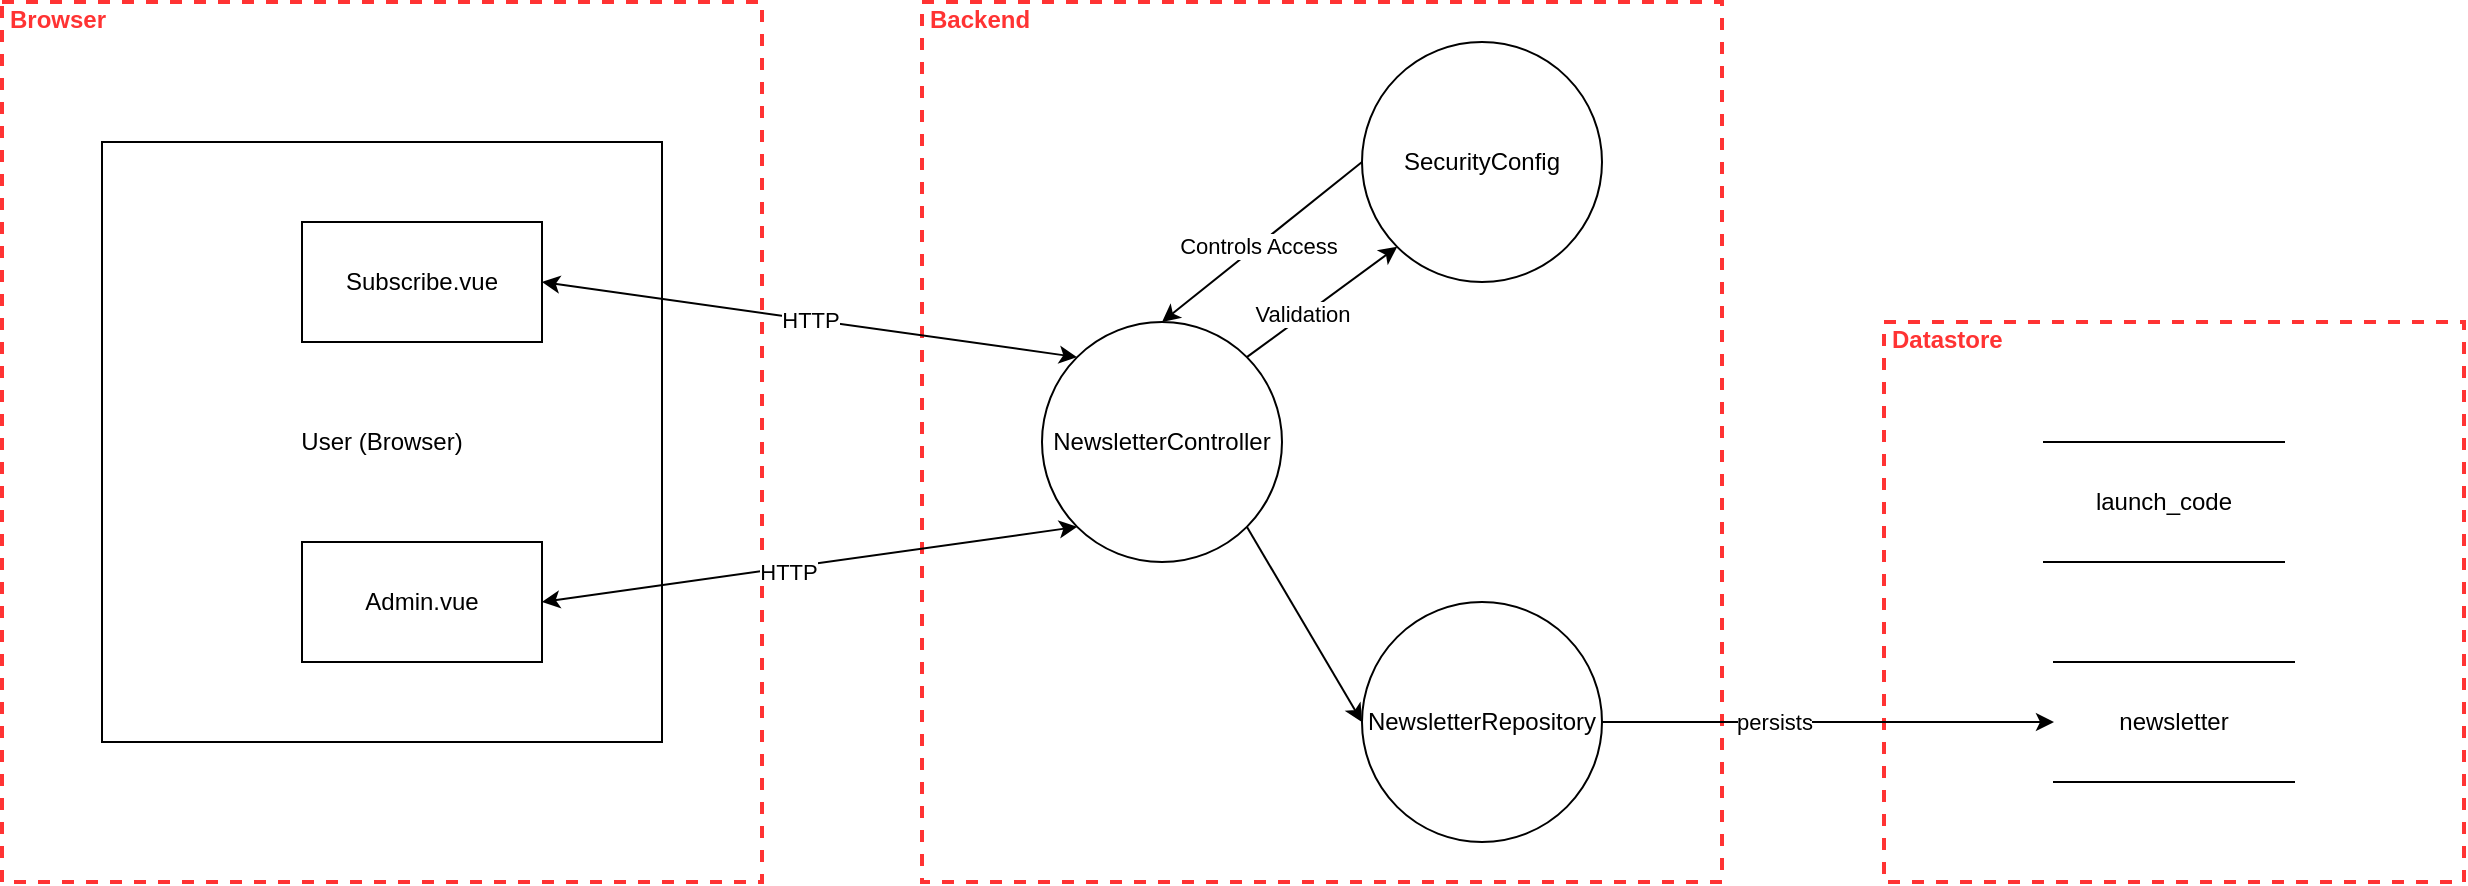 <mxfile version="27.0.2">
  <diagram name="Seite-1" id="_SfXIhreuK3IcqrojPrP">
    <mxGraphModel dx="2305" dy="1201" grid="1" gridSize="10" guides="1" tooltips="1" connect="1" arrows="1" fold="1" page="1" pageScale="1" pageWidth="2336" pageHeight="1654" math="0" shadow="0">
      <root>
        <mxCell id="0" />
        <mxCell id="1" parent="0" />
        <mxCell id="YQYPdYtBVTQpXo6CQMSg-3" value="Browser" style="html=1;fontColor=#FF3333;fontStyle=1;align=left;verticalAlign=top;spacing=0;labelBorderColor=none;fillColor=none;dashed=1;strokeWidth=2;strokeColor=#FF3333;spacingLeft=4;spacingTop=-3;" parent="1" vertex="1">
          <mxGeometry x="460" y="80" width="380" height="440" as="geometry" />
        </mxCell>
        <mxCell id="YQYPdYtBVTQpXo6CQMSg-1" value="User (Browser)" style="rounded=0;whiteSpace=wrap;html=1;" parent="1" vertex="1">
          <mxGeometry x="510" y="150" width="280" height="300" as="geometry" />
        </mxCell>
        <mxCell id="YQYPdYtBVTQpXo6CQMSg-7" value="Backend" style="html=1;fontColor=#FF3333;fontStyle=1;align=left;verticalAlign=top;spacing=0;labelBorderColor=none;fillColor=none;dashed=1;strokeWidth=2;strokeColor=#FF3333;spacingLeft=4;spacingTop=-3;" parent="1" vertex="1">
          <mxGeometry x="920" y="80" width="400" height="440" as="geometry" />
        </mxCell>
        <mxCell id="YQYPdYtBVTQpXo6CQMSg-9" value="Datastore" style="html=1;fontColor=#FF3333;fontStyle=1;align=left;verticalAlign=top;spacing=0;labelBorderColor=none;fillColor=none;dashed=1;strokeWidth=2;strokeColor=#FF3333;spacingLeft=4;spacingTop=-3;" parent="1" vertex="1">
          <mxGeometry x="1401" y="240" width="290" height="280" as="geometry" />
        </mxCell>
        <mxCell id="YQYPdYtBVTQpXo6CQMSg-10" value="newsletter" style="shape=partialRectangle;whiteSpace=wrap;html=1;left=0;right=0;fillColor=none;" parent="1" vertex="1">
          <mxGeometry x="1486" y="410" width="120" height="60" as="geometry" />
        </mxCell>
        <mxCell id="YQYPdYtBVTQpXo6CQMSg-11" value="NewsletterController" style="ellipse;whiteSpace=wrap;html=1;aspect=fixed;" parent="1" vertex="1">
          <mxGeometry x="980" y="240" width="120" height="120" as="geometry" />
        </mxCell>
        <mxCell id="YQYPdYtBVTQpXo6CQMSg-12" value="SecurityConfig" style="ellipse;whiteSpace=wrap;html=1;aspect=fixed;" parent="1" vertex="1">
          <mxGeometry x="1140" y="100" width="120" height="120" as="geometry" />
        </mxCell>
        <mxCell id="YQYPdYtBVTQpXo6CQMSg-13" value="NewsletterRepository" style="ellipse;whiteSpace=wrap;html=1;aspect=fixed;" parent="1" vertex="1">
          <mxGeometry x="1140" y="380" width="120" height="120" as="geometry" />
        </mxCell>
        <mxCell id="YQYPdYtBVTQpXo6CQMSg-18" value="" style="endArrow=classic;html=1;fontColor=#FF3333;rounded=0;entryX=0;entryY=0;entryDx=0;entryDy=0;startArrow=classic;startFill=1;exitX=1;exitY=0.5;exitDx=0;exitDy=0;" parent="1" source="e_HMtI7TrGYd_0DEB2x5-3" target="YQYPdYtBVTQpXo6CQMSg-11" edge="1">
          <mxGeometry width="50" height="50" relative="1" as="geometry">
            <mxPoint x="740" y="220" as="sourcePoint" />
            <mxPoint x="1070" y="590" as="targetPoint" />
          </mxGeometry>
        </mxCell>
        <mxCell id="YQYPdYtBVTQpXo6CQMSg-32" value="HTTP" style="edgeLabel;html=1;align=center;verticalAlign=middle;resizable=0;points=[];" parent="YQYPdYtBVTQpXo6CQMSg-18" vertex="1" connectable="0">
          <mxGeometry x="0.002" relative="1" as="geometry">
            <mxPoint as="offset" />
          </mxGeometry>
        </mxCell>
        <mxCell id="YQYPdYtBVTQpXo6CQMSg-19" value="" style="endArrow=classic;html=1;fontColor=#FF3333;rounded=0;exitX=1;exitY=0.5;exitDx=0;exitDy=0;entryX=0;entryY=1;entryDx=0;entryDy=0;startArrow=classic;startFill=1;" parent="1" source="e_HMtI7TrGYd_0DEB2x5-2" target="YQYPdYtBVTQpXo6CQMSg-11" edge="1">
          <mxGeometry width="50" height="50" relative="1" as="geometry">
            <mxPoint x="740.0" y="380.0" as="sourcePoint" />
            <mxPoint x="1070" y="590" as="targetPoint" />
          </mxGeometry>
        </mxCell>
        <mxCell id="YQYPdYtBVTQpXo6CQMSg-33" value="HTTP" style="edgeLabel;html=1;align=center;verticalAlign=middle;resizable=0;points=[];" parent="YQYPdYtBVTQpXo6CQMSg-19" vertex="1" connectable="0">
          <mxGeometry x="-0.086" y="-2" relative="1" as="geometry">
            <mxPoint as="offset" />
          </mxGeometry>
        </mxCell>
        <mxCell id="YQYPdYtBVTQpXo6CQMSg-20" value="" style="endArrow=classic;html=1;fontColor=#FF3333;rounded=0;exitX=1;exitY=0;exitDx=0;exitDy=0;entryX=0;entryY=1;entryDx=0;entryDy=0;" parent="1" source="YQYPdYtBVTQpXo6CQMSg-11" target="YQYPdYtBVTQpXo6CQMSg-12" edge="1">
          <mxGeometry width="50" height="50" relative="1" as="geometry">
            <mxPoint x="1020" y="640" as="sourcePoint" />
            <mxPoint x="1070" y="590" as="targetPoint" />
          </mxGeometry>
        </mxCell>
        <mxCell id="YQYPdYtBVTQpXo6CQMSg-35" value="Validation" style="edgeLabel;html=1;align=center;verticalAlign=middle;resizable=0;points=[];" parent="YQYPdYtBVTQpXo6CQMSg-20" vertex="1" connectable="0">
          <mxGeometry x="-0.254" y="2" relative="1" as="geometry">
            <mxPoint as="offset" />
          </mxGeometry>
        </mxCell>
        <mxCell id="YQYPdYtBVTQpXo6CQMSg-21" value="" style="endArrow=classic;html=1;fontColor=#FF3333;rounded=0;exitX=0;exitY=0.5;exitDx=0;exitDy=0;entryX=0.5;entryY=0;entryDx=0;entryDy=0;" parent="1" source="YQYPdYtBVTQpXo6CQMSg-12" target="YQYPdYtBVTQpXo6CQMSg-11" edge="1">
          <mxGeometry width="50" height="50" relative="1" as="geometry">
            <mxPoint x="1020" y="640" as="sourcePoint" />
            <mxPoint x="1070" y="590" as="targetPoint" />
          </mxGeometry>
        </mxCell>
        <mxCell id="YQYPdYtBVTQpXo6CQMSg-36" value="Controls Access" style="edgeLabel;html=1;align=center;verticalAlign=middle;resizable=0;points=[];" parent="YQYPdYtBVTQpXo6CQMSg-21" vertex="1" connectable="0">
          <mxGeometry x="0.056" relative="1" as="geometry">
            <mxPoint as="offset" />
          </mxGeometry>
        </mxCell>
        <mxCell id="YQYPdYtBVTQpXo6CQMSg-23" value="" style="endArrow=classic;html=1;fontColor=#FF3333;rounded=0;exitX=1;exitY=1;exitDx=0;exitDy=0;entryX=0;entryY=0.5;entryDx=0;entryDy=0;" parent="1" source="YQYPdYtBVTQpXo6CQMSg-11" target="YQYPdYtBVTQpXo6CQMSg-13" edge="1">
          <mxGeometry width="50" height="50" relative="1" as="geometry">
            <mxPoint x="1030" y="640" as="sourcePoint" />
            <mxPoint x="1080" y="590" as="targetPoint" />
          </mxGeometry>
        </mxCell>
        <mxCell id="YQYPdYtBVTQpXo6CQMSg-25" value="" style="endArrow=classic;html=1;fontColor=#FF3333;rounded=0;exitX=1;exitY=0.5;exitDx=0;exitDy=0;entryX=0;entryY=0.5;entryDx=0;entryDy=0;" parent="1" source="YQYPdYtBVTQpXo6CQMSg-13" target="YQYPdYtBVTQpXo6CQMSg-10" edge="1">
          <mxGeometry width="50" height="50" relative="1" as="geometry">
            <mxPoint x="1030" y="640" as="sourcePoint" />
            <mxPoint x="1080" y="590" as="targetPoint" />
          </mxGeometry>
        </mxCell>
        <mxCell id="YQYPdYtBVTQpXo6CQMSg-37" value="persists" style="edgeLabel;html=1;align=center;verticalAlign=middle;resizable=0;points=[];" parent="YQYPdYtBVTQpXo6CQMSg-25" vertex="1" connectable="0">
          <mxGeometry x="-0.238" relative="1" as="geometry">
            <mxPoint as="offset" />
          </mxGeometry>
        </mxCell>
        <mxCell id="e_HMtI7TrGYd_0DEB2x5-2" value="Admin.vue" style="rounded=0;whiteSpace=wrap;html=1;" parent="1" vertex="1">
          <mxGeometry x="610" y="350" width="120" height="60" as="geometry" />
        </mxCell>
        <mxCell id="e_HMtI7TrGYd_0DEB2x5-3" value="Subscribe.vue" style="rounded=0;whiteSpace=wrap;html=1;" parent="1" vertex="1">
          <mxGeometry x="610" y="190" width="120" height="60" as="geometry" />
        </mxCell>
        <mxCell id="i8KmgmGEXpNddBR_8_Qx-1" value="launch_code" style="shape=partialRectangle;whiteSpace=wrap;html=1;left=0;right=0;fillColor=none;" vertex="1" parent="1">
          <mxGeometry x="1481" y="300" width="120" height="60" as="geometry" />
        </mxCell>
      </root>
    </mxGraphModel>
  </diagram>
</mxfile>
